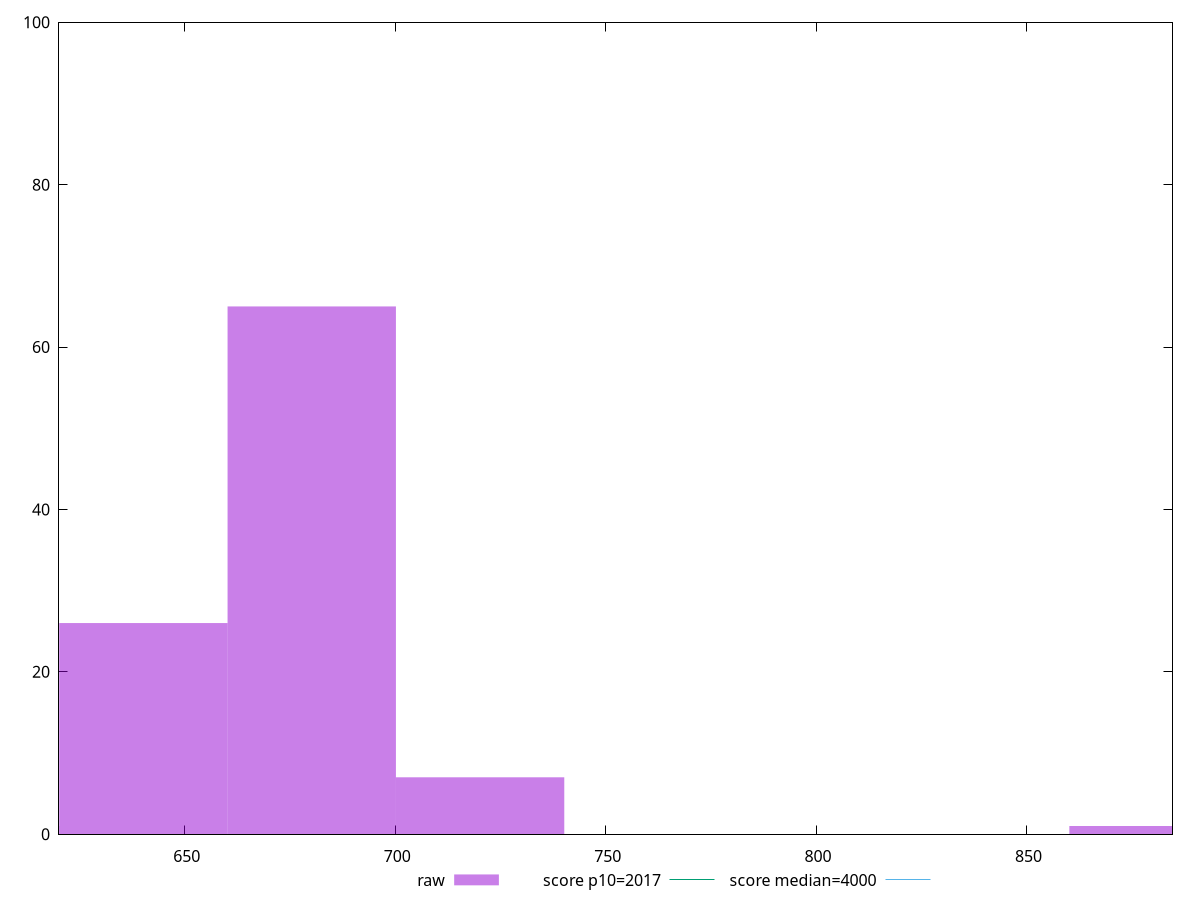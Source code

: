 reset

$raw <<EOF
880.1963245764309 1
680.1517053545149 65
640.1427815101316 26
720.160629198898 7
600.1338576657483 1
EOF

set key outside below
set boxwidth 40.008923844383226
set xrange [620.0879999999996:884.7080000000003]
set yrange [0:100]
set trange [0:100]
set style fill transparent solid 0.5 noborder

set parametric
set terminal svg size 640, 490 enhanced background rgb 'white'
set output "reports/report_00032_2021-02-25T10-28-15.087Z/mainthread-work-breakdown/samples/card/raw/histogram.svg"

plot $raw title "raw" with boxes, \
     2017,t title "score p10=2017", \
     4000,t title "score median=4000"

reset
